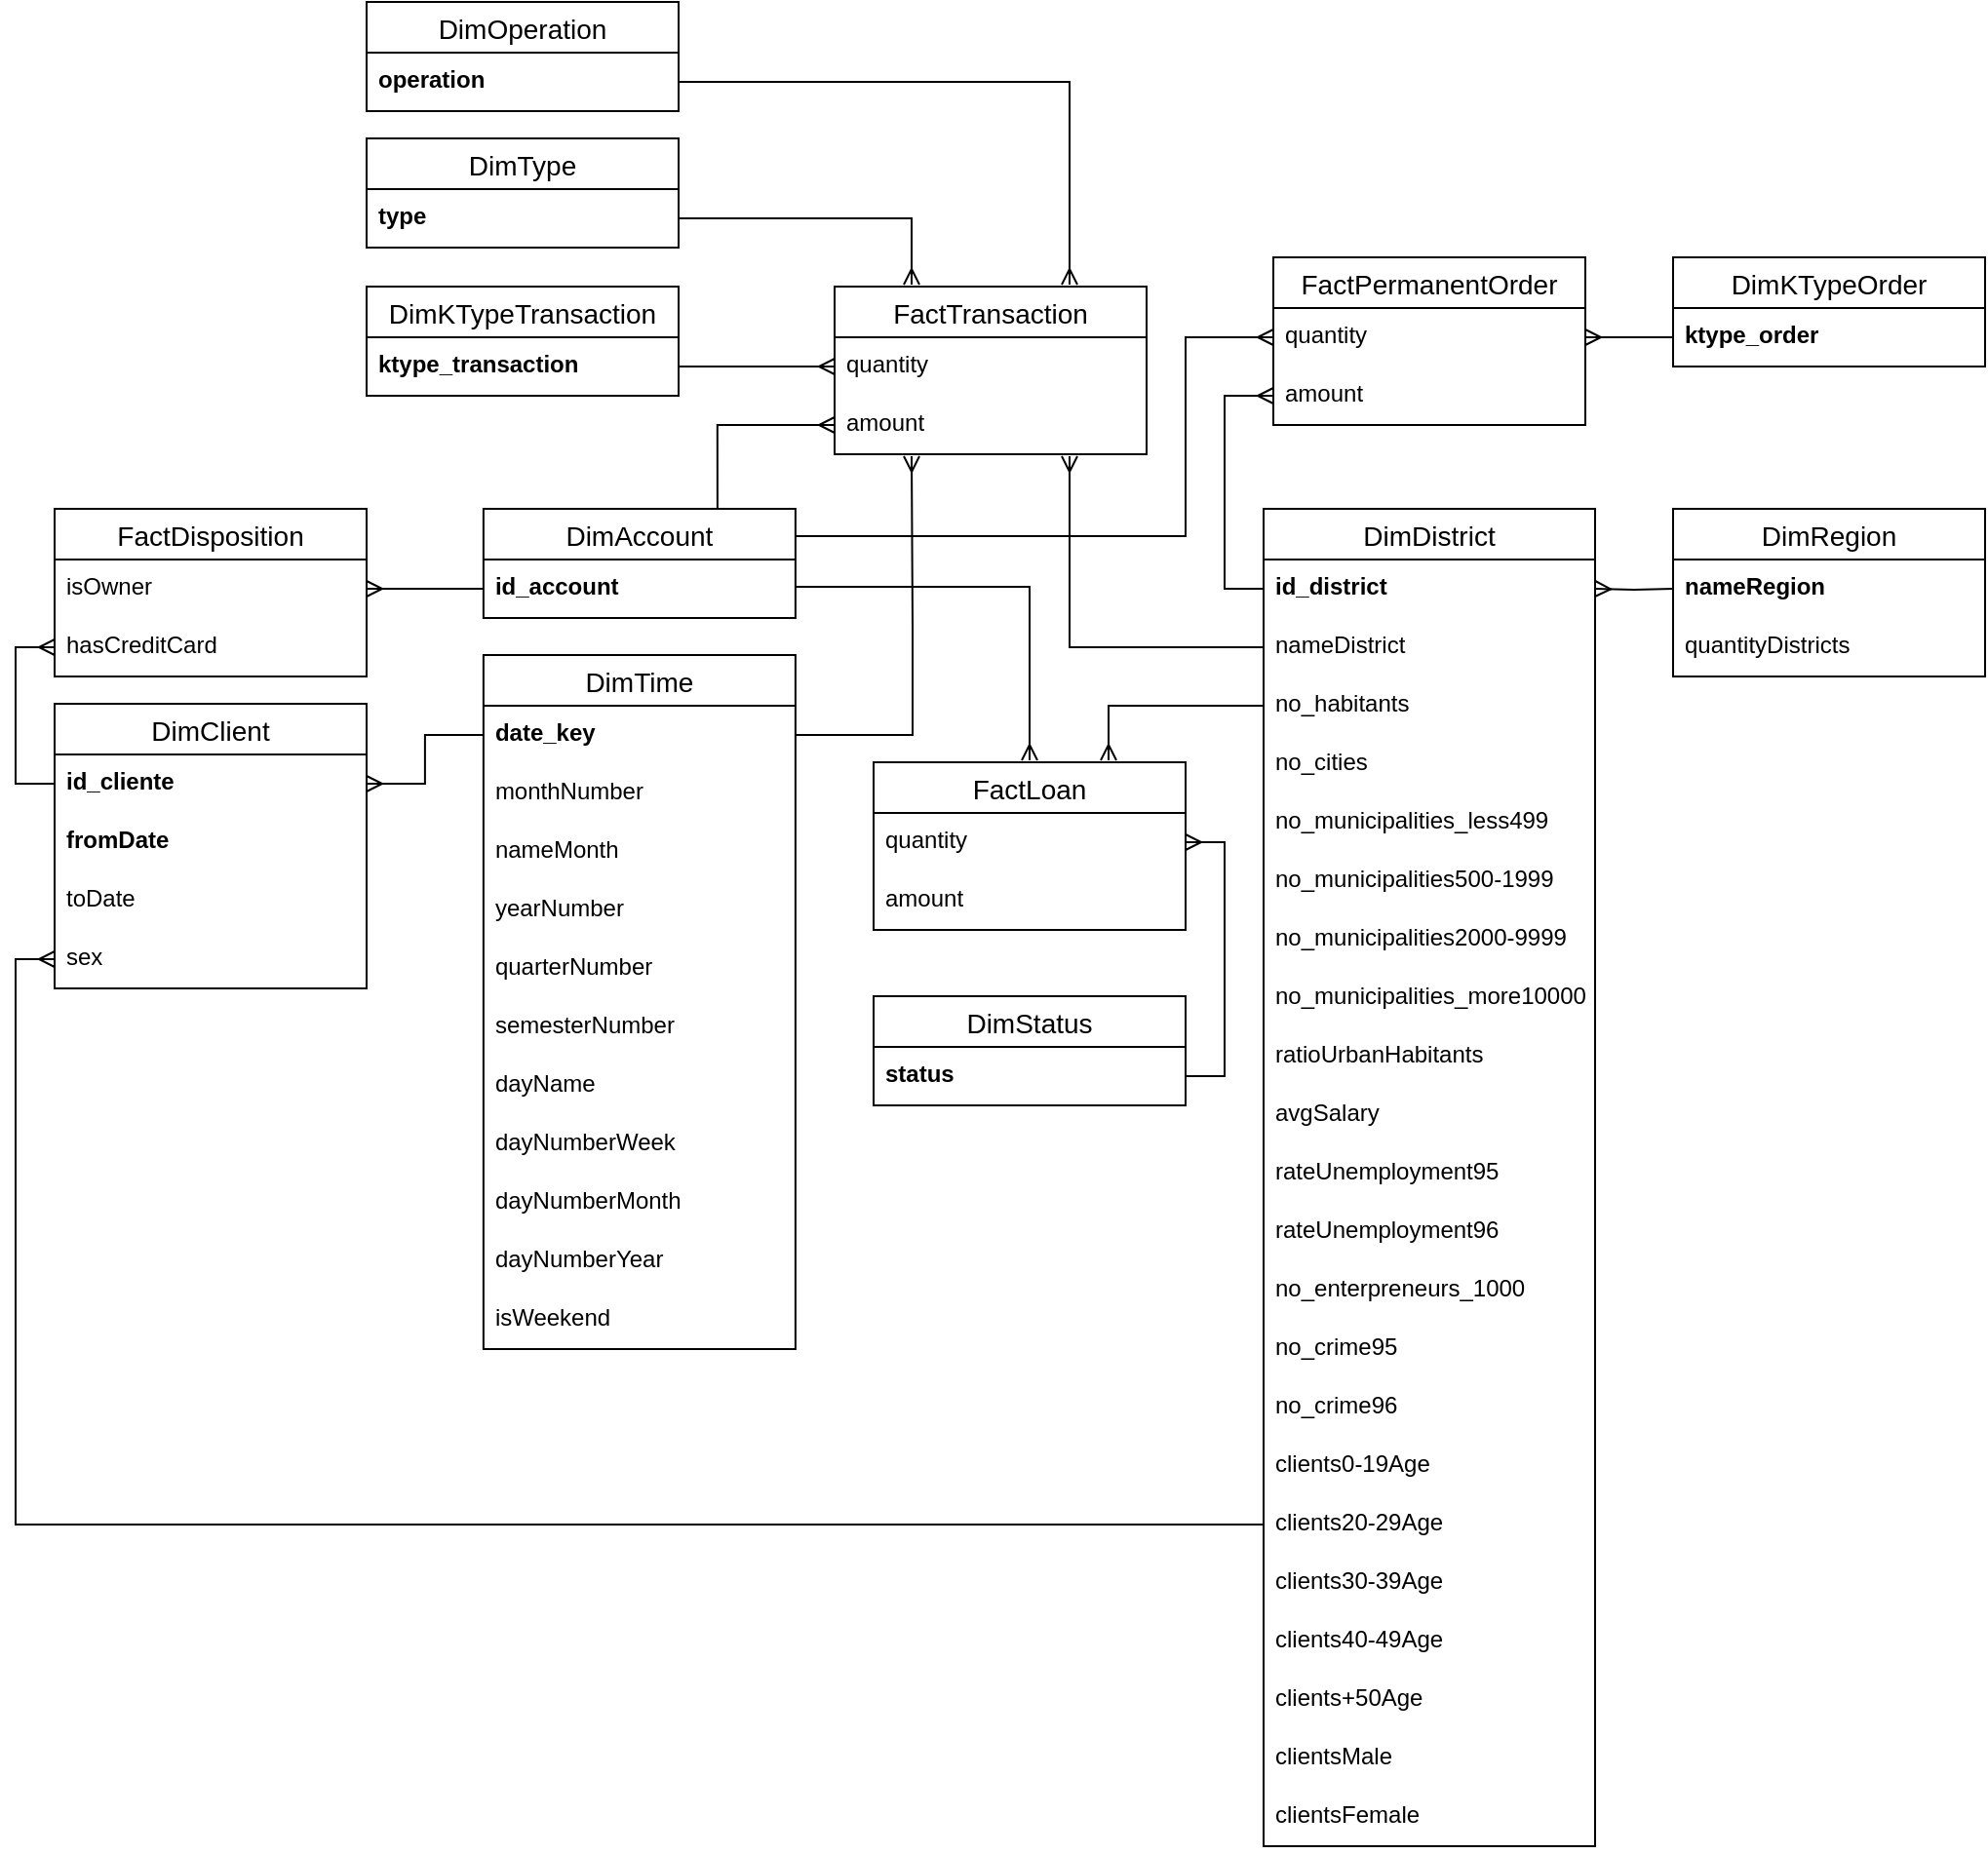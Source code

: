 <mxfile version="14.5.1" type="device"><diagram id="ivO0EgGBcYlkR50TTpQq" name="Página-1"><mxGraphModel dx="1264" dy="592" grid="1" gridSize="10" guides="1" tooltips="1" connect="1" arrows="1" fold="1" page="1" pageScale="1" pageWidth="5000" pageHeight="5000" math="0" shadow="0"><root><mxCell id="0"/><mxCell id="1" parent="0"/><mxCell id="Di-eACV7KEMq2yzccSAb-11" value="DimAccount" style="swimlane;fontStyle=0;childLayout=stackLayout;horizontal=1;startSize=26;horizontalStack=0;resizeParent=1;resizeParentMax=0;resizeLast=0;collapsible=1;marginBottom=0;align=center;fontSize=14;" parent="1" vertex="1"><mxGeometry x="549.94" y="310" width="160" height="56" as="geometry"/></mxCell><mxCell id="Di-eACV7KEMq2yzccSAb-12" value="id_account" style="text;strokeColor=none;fillColor=none;spacingLeft=4;spacingRight=4;overflow=hidden;rotatable=0;points=[[0,0.5],[1,0.5]];portConstraint=eastwest;fontSize=12;fontStyle=1" parent="Di-eACV7KEMq2yzccSAb-11" vertex="1"><mxGeometry y="26" width="160" height="30" as="geometry"/></mxCell><mxCell id="Di-eACV7KEMq2yzccSAb-14" value="DimTime" style="swimlane;fontStyle=0;childLayout=stackLayout;horizontal=1;startSize=26;horizontalStack=0;resizeParent=1;resizeParentMax=0;resizeLast=0;collapsible=1;marginBottom=0;align=center;fontSize=14;strokeWidth=1;" parent="1" vertex="1"><mxGeometry x="549.94" y="385" width="160" height="356" as="geometry"/></mxCell><mxCell id="Di-eACV7KEMq2yzccSAb-15" value="date_key" style="text;strokeColor=none;fillColor=none;spacingLeft=4;spacingRight=4;overflow=hidden;rotatable=0;points=[[0,0.5],[1,0.5]];portConstraint=eastwest;fontSize=12;fontStyle=1" parent="Di-eACV7KEMq2yzccSAb-14" vertex="1"><mxGeometry y="26" width="160" height="30" as="geometry"/></mxCell><mxCell id="Di-eACV7KEMq2yzccSAb-19" value="monthNumber" style="text;strokeColor=none;fillColor=none;spacingLeft=4;spacingRight=4;overflow=hidden;rotatable=0;points=[[0,0.5],[1,0.5]];portConstraint=eastwest;fontSize=12;fontStyle=0" parent="Di-eACV7KEMq2yzccSAb-14" vertex="1"><mxGeometry y="56" width="160" height="30" as="geometry"/></mxCell><mxCell id="bJCZrb8yg65ziSVjK1Yk-1" value="nameMonth" style="text;strokeColor=none;fillColor=none;spacingLeft=4;spacingRight=4;overflow=hidden;rotatable=0;points=[[0,0.5],[1,0.5]];portConstraint=eastwest;fontSize=12;fontStyle=0" parent="Di-eACV7KEMq2yzccSAb-14" vertex="1"><mxGeometry y="86" width="160" height="30" as="geometry"/></mxCell><mxCell id="Di-eACV7KEMq2yzccSAb-22" value="yearNumber" style="text;strokeColor=none;fillColor=none;spacingLeft=4;spacingRight=4;overflow=hidden;rotatable=0;points=[[0,0.5],[1,0.5]];portConstraint=eastwest;fontSize=12;fontStyle=0" parent="Di-eACV7KEMq2yzccSAb-14" vertex="1"><mxGeometry y="116" width="160" height="30" as="geometry"/></mxCell><mxCell id="UqmoQ8KNpHTfDa_z2g58-104" value="quarterNumber" style="text;strokeColor=none;fillColor=none;spacingLeft=4;spacingRight=4;overflow=hidden;rotatable=0;points=[[0,0.5],[1,0.5]];portConstraint=eastwest;fontSize=12;fontStyle=0" parent="Di-eACV7KEMq2yzccSAb-14" vertex="1"><mxGeometry y="146" width="160" height="30" as="geometry"/></mxCell><mxCell id="UqmoQ8KNpHTfDa_z2g58-107" value="semesterNumber" style="text;strokeColor=none;fillColor=none;spacingLeft=4;spacingRight=4;overflow=hidden;rotatable=0;points=[[0,0.5],[1,0.5]];portConstraint=eastwest;fontSize=12;fontStyle=0" parent="Di-eACV7KEMq2yzccSAb-14" vertex="1"><mxGeometry y="176" width="160" height="30" as="geometry"/></mxCell><mxCell id="Di-eACV7KEMq2yzccSAb-16" value="dayName" style="text;strokeColor=none;fillColor=none;spacingLeft=4;spacingRight=4;overflow=hidden;rotatable=0;points=[[0,0.5],[1,0.5]];portConstraint=eastwest;fontSize=12;" parent="Di-eACV7KEMq2yzccSAb-14" vertex="1"><mxGeometry y="206" width="160" height="30" as="geometry"/></mxCell><mxCell id="UqmoQ8KNpHTfDa_z2g58-100" value="dayNumberWeek" style="text;strokeColor=none;fillColor=none;spacingLeft=4;spacingRight=4;overflow=hidden;rotatable=0;points=[[0,0.5],[1,0.5]];portConstraint=eastwest;fontSize=12;" parent="Di-eACV7KEMq2yzccSAb-14" vertex="1"><mxGeometry y="236" width="160" height="30" as="geometry"/></mxCell><mxCell id="UqmoQ8KNpHTfDa_z2g58-101" value="dayNumberMonth" style="text;strokeColor=none;fillColor=none;spacingLeft=4;spacingRight=4;overflow=hidden;rotatable=0;points=[[0,0.5],[1,0.5]];portConstraint=eastwest;fontSize=12;" parent="Di-eACV7KEMq2yzccSAb-14" vertex="1"><mxGeometry y="266" width="160" height="30" as="geometry"/></mxCell><mxCell id="UqmoQ8KNpHTfDa_z2g58-102" value="dayNumberYear" style="text;strokeColor=none;fillColor=none;spacingLeft=4;spacingRight=4;overflow=hidden;rotatable=0;points=[[0,0.5],[1,0.5]];portConstraint=eastwest;fontSize=12;" parent="Di-eACV7KEMq2yzccSAb-14" vertex="1"><mxGeometry y="296" width="160" height="30" as="geometry"/></mxCell><mxCell id="Di-eACV7KEMq2yzccSAb-17" value="isWeekend" style="text;strokeColor=none;fillColor=none;spacingLeft=4;spacingRight=4;overflow=hidden;rotatable=0;points=[[0,0.5],[1,0.5]];portConstraint=eastwest;fontSize=12;" parent="Di-eACV7KEMq2yzccSAb-14" vertex="1"><mxGeometry y="326" width="160" height="30" as="geometry"/></mxCell><mxCell id="Di-eACV7KEMq2yzccSAb-45" value="DimRegion" style="swimlane;fontStyle=0;childLayout=stackLayout;horizontal=1;startSize=26;horizontalStack=0;resizeParent=1;resizeParentMax=0;resizeLast=0;collapsible=1;marginBottom=0;align=center;fontSize=14;perimeterSpacing=1;strokeWidth=1;" parent="1" vertex="1"><mxGeometry x="1160" y="310" width="160" height="86" as="geometry"><mxRectangle x="360" y="200" width="130" height="26" as="alternateBounds"/></mxGeometry></mxCell><mxCell id="Di-eACV7KEMq2yzccSAb-47" value="nameRegion" style="text;strokeColor=none;fillColor=none;spacingLeft=4;spacingRight=4;overflow=hidden;rotatable=0;points=[[0,0.5],[1,0.5]];portConstraint=eastwest;fontSize=12;fontStyle=1" parent="Di-eACV7KEMq2yzccSAb-45" vertex="1"><mxGeometry y="26" width="160" height="30" as="geometry"/></mxCell><mxCell id="MUlidKpBdhTe5AYy_Zgd-16" value="quantityDistricts" style="text;strokeColor=none;fillColor=none;spacingLeft=4;spacingRight=4;overflow=hidden;rotatable=0;points=[[0,0.5],[1,0.5]];portConstraint=eastwest;fontSize=12;" parent="Di-eACV7KEMq2yzccSAb-45" vertex="1"><mxGeometry y="56" width="160" height="30" as="geometry"/></mxCell><mxCell id="Di-eACV7KEMq2yzccSAb-76" value="DimClient" style="swimlane;fontStyle=0;childLayout=stackLayout;horizontal=1;startSize=26;horizontalStack=0;resizeParent=1;resizeParentMax=0;resizeLast=0;collapsible=1;marginBottom=0;align=center;fontSize=14;" parent="1" vertex="1"><mxGeometry x="330.0" y="410" width="160" height="146" as="geometry"/></mxCell><mxCell id="Di-eACV7KEMq2yzccSAb-77" value="id_cliente" style="text;strokeColor=none;fillColor=none;spacingLeft=4;spacingRight=4;overflow=hidden;rotatable=0;points=[[0,0.5],[1,0.5]];portConstraint=eastwest;fontSize=12;fontStyle=1" parent="Di-eACV7KEMq2yzccSAb-76" vertex="1"><mxGeometry y="26" width="160" height="30" as="geometry"/></mxCell><mxCell id="UqmoQ8KNpHTfDa_z2g58-119" value="fromDate" style="text;strokeColor=none;fillColor=none;spacingLeft=4;spacingRight=4;overflow=hidden;rotatable=0;points=[[0,0.5],[1,0.5]];portConstraint=eastwest;fontSize=12;fontStyle=1" parent="Di-eACV7KEMq2yzccSAb-76" vertex="1"><mxGeometry y="56" width="160" height="30" as="geometry"/></mxCell><mxCell id="UqmoQ8KNpHTfDa_z2g58-128" value="toDate" style="text;strokeColor=none;fillColor=none;spacingLeft=4;spacingRight=4;overflow=hidden;rotatable=0;points=[[0,0.5],[1,0.5]];portConstraint=eastwest;fontSize=12;fontStyle=0" parent="Di-eACV7KEMq2yzccSAb-76" vertex="1"><mxGeometry y="86" width="160" height="30" as="geometry"/></mxCell><mxCell id="Di-eACV7KEMq2yzccSAb-123" value="sex" style="text;strokeColor=none;fillColor=none;spacingLeft=4;spacingRight=4;overflow=hidden;rotatable=0;points=[[0,0.5],[1,0.5]];portConstraint=eastwest;fontSize=12;fontStyle=0" parent="Di-eACV7KEMq2yzccSAb-76" vertex="1"><mxGeometry y="116" width="160" height="30" as="geometry"/></mxCell><mxCell id="Di-eACV7KEMq2yzccSAb-119" value="FactDisposition" style="swimlane;fontStyle=0;childLayout=stackLayout;horizontal=1;startSize=26;horizontalStack=0;resizeParent=1;resizeParentMax=0;resizeLast=0;collapsible=1;marginBottom=0;align=center;fontSize=14;" parent="1" vertex="1"><mxGeometry x="330.0" y="310" width="160" height="86" as="geometry"/></mxCell><mxCell id="Di-eACV7KEMq2yzccSAb-121" value="isOwner" style="text;strokeColor=none;fillColor=none;spacingLeft=4;spacingRight=4;overflow=hidden;rotatable=0;points=[[0,0.5],[1,0.5]];portConstraint=eastwest;fontSize=12;fontStyle=0" parent="Di-eACV7KEMq2yzccSAb-119" vertex="1"><mxGeometry y="26" width="160" height="30" as="geometry"/></mxCell><mxCell id="UqmoQ8KNpHTfDa_z2g58-111" value="hasCreditCard" style="text;strokeColor=none;fillColor=none;spacingLeft=4;spacingRight=4;overflow=hidden;rotatable=0;points=[[0,0.5],[1,0.5]];portConstraint=eastwest;fontSize=12;fontStyle=0" parent="Di-eACV7KEMq2yzccSAb-119" vertex="1"><mxGeometry y="56" width="160" height="30" as="geometry"/></mxCell><mxCell id="Di-eACV7KEMq2yzccSAb-124" value="DimDistrict" style="swimlane;fontStyle=0;childLayout=stackLayout;horizontal=1;startSize=26;horizontalStack=0;resizeParent=1;resizeParentMax=0;resizeLast=0;collapsible=1;marginBottom=0;align=center;fontSize=14;perimeterSpacing=1;strokeWidth=1;" parent="1" vertex="1"><mxGeometry x="950" y="310" width="170" height="686" as="geometry"><mxRectangle x="360" y="200" width="130" height="26" as="alternateBounds"/></mxGeometry></mxCell><mxCell id="Di-eACV7KEMq2yzccSAb-50" value="id_district" style="text;strokeColor=none;fillColor=none;spacingLeft=4;spacingRight=4;overflow=hidden;rotatable=0;points=[[0,0.5],[1,0.5]];portConstraint=eastwest;fontSize=12;fontStyle=1" parent="Di-eACV7KEMq2yzccSAb-124" vertex="1"><mxGeometry y="26" width="170" height="30" as="geometry"/></mxCell><mxCell id="Di-eACV7KEMq2yzccSAb-51" value="nameDistrict" style="text;strokeColor=none;fillColor=none;spacingLeft=4;spacingRight=4;overflow=hidden;rotatable=0;points=[[0,0.5],[1,0.5]];portConstraint=eastwest;fontSize=12;" parent="Di-eACV7KEMq2yzccSAb-124" vertex="1"><mxGeometry y="56" width="170" height="30" as="geometry"/></mxCell><mxCell id="Di-eACV7KEMq2yzccSAb-135" value="no_habitants" style="text;strokeColor=none;fillColor=none;spacingLeft=4;spacingRight=4;overflow=hidden;rotatable=0;points=[[0,0.5],[1,0.5]];portConstraint=eastwest;fontSize=12;" parent="Di-eACV7KEMq2yzccSAb-124" vertex="1"><mxGeometry y="86" width="170" height="30" as="geometry"/></mxCell><mxCell id="Di-eACV7KEMq2yzccSAb-129" value="no_cities" style="text;strokeColor=none;fillColor=none;spacingLeft=4;spacingRight=4;overflow=hidden;rotatable=0;points=[[0,0.5],[1,0.5]];portConstraint=eastwest;fontSize=12;" parent="Di-eACV7KEMq2yzccSAb-124" vertex="1"><mxGeometry y="116" width="170" height="30" as="geometry"/></mxCell><mxCell id="Di-eACV7KEMq2yzccSAb-136" value="no_municipalities_less499" style="text;strokeColor=none;fillColor=none;spacingLeft=4;spacingRight=4;overflow=hidden;rotatable=0;points=[[0,0.5],[1,0.5]];portConstraint=eastwest;fontSize=12;" parent="Di-eACV7KEMq2yzccSAb-124" vertex="1"><mxGeometry y="146" width="170" height="30" as="geometry"/></mxCell><mxCell id="UqmoQ8KNpHTfDa_z2g58-73" value="no_municipalities500-1999" style="text;strokeColor=none;fillColor=none;spacingLeft=4;spacingRight=4;overflow=hidden;rotatable=0;points=[[0,0.5],[1,0.5]];portConstraint=eastwest;fontSize=12;" parent="Di-eACV7KEMq2yzccSAb-124" vertex="1"><mxGeometry y="176" width="170" height="30" as="geometry"/></mxCell><mxCell id="UqmoQ8KNpHTfDa_z2g58-74" value="no_municipalities2000-9999" style="text;strokeColor=none;fillColor=none;spacingLeft=4;spacingRight=4;overflow=hidden;rotatable=0;points=[[0,0.5],[1,0.5]];portConstraint=eastwest;fontSize=12;" parent="Di-eACV7KEMq2yzccSAb-124" vertex="1"><mxGeometry y="206" width="170" height="30" as="geometry"/></mxCell><mxCell id="UqmoQ8KNpHTfDa_z2g58-75" value="no_municipalities_more10000" style="text;strokeColor=none;fillColor=none;spacingLeft=4;spacingRight=4;overflow=hidden;rotatable=0;points=[[0,0.5],[1,0.5]];portConstraint=eastwest;fontSize=12;" parent="Di-eACV7KEMq2yzccSAb-124" vertex="1"><mxGeometry y="236" width="170" height="30" as="geometry"/></mxCell><mxCell id="UqmoQ8KNpHTfDa_z2g58-76" value="ratioUrbanHabitants" style="text;strokeColor=none;fillColor=none;spacingLeft=4;spacingRight=4;overflow=hidden;rotatable=0;points=[[0,0.5],[1,0.5]];portConstraint=eastwest;fontSize=12;" parent="Di-eACV7KEMq2yzccSAb-124" vertex="1"><mxGeometry y="266" width="170" height="30" as="geometry"/></mxCell><mxCell id="UqmoQ8KNpHTfDa_z2g58-90" value="avgSalary" style="text;strokeColor=none;fillColor=none;spacingLeft=4;spacingRight=4;overflow=hidden;rotatable=0;points=[[0,0.5],[1,0.5]];portConstraint=eastwest;fontSize=12;" parent="Di-eACV7KEMq2yzccSAb-124" vertex="1"><mxGeometry y="296" width="170" height="30" as="geometry"/></mxCell><mxCell id="UqmoQ8KNpHTfDa_z2g58-91" value="rateUnemployment95" style="text;strokeColor=none;fillColor=none;spacingLeft=4;spacingRight=4;overflow=hidden;rotatable=0;points=[[0,0.5],[1,0.5]];portConstraint=eastwest;fontSize=12;" parent="Di-eACV7KEMq2yzccSAb-124" vertex="1"><mxGeometry y="326" width="170" height="30" as="geometry"/></mxCell><mxCell id="UqmoQ8KNpHTfDa_z2g58-92" value="rateUnemployment96" style="text;strokeColor=none;fillColor=none;spacingLeft=4;spacingRight=4;overflow=hidden;rotatable=0;points=[[0,0.5],[1,0.5]];portConstraint=eastwest;fontSize=12;" parent="Di-eACV7KEMq2yzccSAb-124" vertex="1"><mxGeometry y="356" width="170" height="30" as="geometry"/></mxCell><mxCell id="UqmoQ8KNpHTfDa_z2g58-93" value="no_enterpreneurs_1000" style="text;strokeColor=none;fillColor=none;spacingLeft=4;spacingRight=4;overflow=hidden;rotatable=0;points=[[0,0.5],[1,0.5]];portConstraint=eastwest;fontSize=12;" parent="Di-eACV7KEMq2yzccSAb-124" vertex="1"><mxGeometry y="386" width="170" height="30" as="geometry"/></mxCell><mxCell id="UqmoQ8KNpHTfDa_z2g58-94" value="no_crime95" style="text;strokeColor=none;fillColor=none;spacingLeft=4;spacingRight=4;overflow=hidden;rotatable=0;points=[[0,0.5],[1,0.5]];portConstraint=eastwest;fontSize=12;" parent="Di-eACV7KEMq2yzccSAb-124" vertex="1"><mxGeometry y="416" width="170" height="30" as="geometry"/></mxCell><mxCell id="UqmoQ8KNpHTfDa_z2g58-95" value="no_crime96" style="text;strokeColor=none;fillColor=none;spacingLeft=4;spacingRight=4;overflow=hidden;rotatable=0;points=[[0,0.5],[1,0.5]];portConstraint=eastwest;fontSize=12;" parent="Di-eACV7KEMq2yzccSAb-124" vertex="1"><mxGeometry y="446" width="170" height="30" as="geometry"/></mxCell><mxCell id="Di-eACV7KEMq2yzccSAb-143" value="clients0-19Age" style="text;strokeColor=none;fillColor=none;spacingLeft=4;spacingRight=4;overflow=hidden;rotatable=0;points=[[0,0.5],[1,0.5]];portConstraint=eastwest;fontSize=12;" parent="Di-eACV7KEMq2yzccSAb-124" vertex="1"><mxGeometry y="476" width="170" height="30" as="geometry"/></mxCell><mxCell id="Di-eACV7KEMq2yzccSAb-144" value="clients20-29Age" style="text;strokeColor=none;fillColor=none;spacingLeft=4;spacingRight=4;overflow=hidden;rotatable=0;points=[[0,0.5],[1,0.5]];portConstraint=eastwest;fontSize=12;" parent="Di-eACV7KEMq2yzccSAb-124" vertex="1"><mxGeometry y="506" width="170" height="30" as="geometry"/></mxCell><mxCell id="Di-eACV7KEMq2yzccSAb-152" value="clients30-39Age" style="text;strokeColor=none;fillColor=none;spacingLeft=4;spacingRight=4;overflow=hidden;rotatable=0;points=[[0,0.5],[1,0.5]];portConstraint=eastwest;fontSize=12;" parent="Di-eACV7KEMq2yzccSAb-124" vertex="1"><mxGeometry y="536" width="170" height="30" as="geometry"/></mxCell><mxCell id="UqmoQ8KNpHTfDa_z2g58-96" value="clients40-49Age" style="text;strokeColor=none;fillColor=none;spacingLeft=4;spacingRight=4;overflow=hidden;rotatable=0;points=[[0,0.5],[1,0.5]];portConstraint=eastwest;fontSize=12;" parent="Di-eACV7KEMq2yzccSAb-124" vertex="1"><mxGeometry y="566" width="170" height="30" as="geometry"/></mxCell><mxCell id="UqmoQ8KNpHTfDa_z2g58-97" value="clients+50Age" style="text;strokeColor=none;fillColor=none;spacingLeft=4;spacingRight=4;overflow=hidden;rotatable=0;points=[[0,0.5],[1,0.5]];portConstraint=eastwest;fontSize=12;" parent="Di-eACV7KEMq2yzccSAb-124" vertex="1"><mxGeometry y="596" width="170" height="30" as="geometry"/></mxCell><mxCell id="Di-eACV7KEMq2yzccSAb-145" value="clientsMale" style="text;strokeColor=none;fillColor=none;spacingLeft=4;spacingRight=4;overflow=hidden;rotatable=0;points=[[0,0.5],[1,0.5]];portConstraint=eastwest;fontSize=12;" parent="Di-eACV7KEMq2yzccSAb-124" vertex="1"><mxGeometry y="626" width="170" height="30" as="geometry"/></mxCell><mxCell id="Di-eACV7KEMq2yzccSAb-146" value="clientsFemale" style="text;strokeColor=none;fillColor=none;spacingLeft=4;spacingRight=4;overflow=hidden;rotatable=0;points=[[0,0.5],[1,0.5]];portConstraint=eastwest;fontSize=12;" parent="Di-eACV7KEMq2yzccSAb-124" vertex="1"><mxGeometry y="656" width="170" height="30" as="geometry"/></mxCell><mxCell id="UqmoQ8KNpHTfDa_z2g58-112" style="edgeStyle=orthogonalEdgeStyle;rounded=0;orthogonalLoop=1;jettySize=auto;html=1;exitX=0;exitY=0.5;exitDx=0;exitDy=0;entryX=0;entryY=0.5;entryDx=0;entryDy=0;endArrow=ERmany;endFill=0;" parent="1" source="Di-eACV7KEMq2yzccSAb-77" target="UqmoQ8KNpHTfDa_z2g58-111" edge="1"><mxGeometry relative="1" as="geometry"/></mxCell><mxCell id="UqmoQ8KNpHTfDa_z2g58-113" style="edgeStyle=orthogonalEdgeStyle;rounded=0;orthogonalLoop=1;jettySize=auto;html=1;entryX=1;entryY=0.5;entryDx=0;entryDy=0;endArrow=ERmany;endFill=0;exitX=0;exitY=0.5;exitDx=0;exitDy=0;" parent="1" source="Di-eACV7KEMq2yzccSAb-12" target="Di-eACV7KEMq2yzccSAb-121" edge="1"><mxGeometry relative="1" as="geometry"><mxPoint x="510" y="290" as="sourcePoint"/></mxGeometry></mxCell><mxCell id="UqmoQ8KNpHTfDa_z2g58-114" style="edgeStyle=orthogonalEdgeStyle;rounded=0;orthogonalLoop=1;jettySize=auto;html=1;exitX=0.75;exitY=0;exitDx=0;exitDy=0;entryX=0;entryY=0.5;entryDx=0;entryDy=0;endArrow=ERmany;endFill=0;" parent="1" source="Di-eACV7KEMq2yzccSAb-11" target="MUlidKpBdhTe5AYy_Zgd-6" edge="1"><mxGeometry relative="1" as="geometry"><mxPoint x="760" y="346" as="targetPoint"/></mxGeometry></mxCell><mxCell id="UqmoQ8KNpHTfDa_z2g58-117" style="edgeStyle=orthogonalEdgeStyle;rounded=0;orthogonalLoop=1;jettySize=auto;html=1;exitX=0;exitY=0.5;exitDx=0;exitDy=0;endArrow=ERmany;endFill=0;entryX=1;entryY=0.5;entryDx=0;entryDy=0;" parent="1" target="Di-eACV7KEMq2yzccSAb-50" edge="1"><mxGeometry relative="1" as="geometry"><mxPoint x="1160" y="351" as="sourcePoint"/></mxGeometry></mxCell><mxCell id="UqmoQ8KNpHTfDa_z2g58-129" style="edgeStyle=orthogonalEdgeStyle;rounded=0;orthogonalLoop=1;jettySize=auto;html=1;endArrow=ERmany;endFill=0;entryX=0.75;entryY=0;entryDx=0;entryDy=0;exitX=0;exitY=0.5;exitDx=0;exitDy=0;" parent="1" source="Di-eACV7KEMq2yzccSAb-135" target="MUlidKpBdhTe5AYy_Zgd-1" edge="1"><mxGeometry relative="1" as="geometry"><mxPoint x="920" y="351" as="targetPoint"/><mxPoint x="900" y="580" as="sourcePoint"/></mxGeometry></mxCell><mxCell id="Kp5QSE6_zGoOqdnh3l6t-4" value="DimOperation" style="swimlane;fontStyle=0;childLayout=stackLayout;horizontal=1;startSize=26;horizontalStack=0;resizeParent=1;resizeParentMax=0;resizeLast=0;collapsible=1;marginBottom=0;align=center;fontSize=14;perimeterSpacing=1;strokeWidth=1;" parent="1" vertex="1"><mxGeometry x="490" y="50" width="160" height="56" as="geometry"><mxRectangle x="360" y="200" width="130" height="26" as="alternateBounds"/></mxGeometry></mxCell><mxCell id="Kp5QSE6_zGoOqdnh3l6t-5" value="operation" style="text;strokeColor=none;fillColor=none;spacingLeft=4;spacingRight=4;overflow=hidden;rotatable=0;points=[[0,0.5],[1,0.5]];portConstraint=eastwest;fontSize=12;fontStyle=1" parent="Kp5QSE6_zGoOqdnh3l6t-4" vertex="1"><mxGeometry y="26" width="160" height="30" as="geometry"/></mxCell><mxCell id="Kp5QSE6_zGoOqdnh3l6t-9" value="DimStatus" style="swimlane;fontStyle=0;childLayout=stackLayout;horizontal=1;startSize=26;horizontalStack=0;resizeParent=1;resizeParentMax=0;resizeLast=0;collapsible=1;marginBottom=0;align=center;fontSize=14;perimeterSpacing=1;strokeWidth=1;" parent="1" vertex="1"><mxGeometry x="750" y="560" width="160" height="56" as="geometry"><mxRectangle x="360" y="200" width="130" height="26" as="alternateBounds"/></mxGeometry></mxCell><mxCell id="Kp5QSE6_zGoOqdnh3l6t-10" value="status" style="text;strokeColor=none;fillColor=none;spacingLeft=4;spacingRight=4;overflow=hidden;rotatable=0;points=[[0,0.5],[1,0.5]];portConstraint=eastwest;fontSize=12;fontStyle=1" parent="Kp5QSE6_zGoOqdnh3l6t-9" vertex="1"><mxGeometry y="26" width="160" height="30" as="geometry"/></mxCell><mxCell id="MUlidKpBdhTe5AYy_Zgd-1" value="FactLoan" style="swimlane;fontStyle=0;childLayout=stackLayout;horizontal=1;startSize=26;horizontalStack=0;resizeParent=1;resizeParentMax=0;resizeLast=0;collapsible=1;marginBottom=0;align=center;fontSize=14;perimeterSpacing=1;strokeWidth=1;" parent="1" vertex="1"><mxGeometry x="750" y="440" width="160" height="86" as="geometry"><mxRectangle x="360" y="200" width="130" height="26" as="alternateBounds"/></mxGeometry></mxCell><mxCell id="MUlidKpBdhTe5AYy_Zgd-2" value="quantity" style="text;strokeColor=none;fillColor=none;spacingLeft=4;spacingRight=4;overflow=hidden;rotatable=0;points=[[0,0.5],[1,0.5]];portConstraint=eastwest;fontSize=12;fontStyle=0" parent="MUlidKpBdhTe5AYy_Zgd-1" vertex="1"><mxGeometry y="26" width="160" height="30" as="geometry"/></mxCell><mxCell id="Ipu6LT6qQGxcJKnb3eem-4" value="amount" style="text;strokeColor=none;fillColor=none;spacingLeft=4;spacingRight=4;overflow=hidden;rotatable=0;points=[[0,0.5],[1,0.5]];portConstraint=eastwest;fontSize=12;" parent="MUlidKpBdhTe5AYy_Zgd-1" vertex="1"><mxGeometry y="56" width="160" height="30" as="geometry"/></mxCell><mxCell id="MUlidKpBdhTe5AYy_Zgd-4" value="FactTransaction" style="swimlane;fontStyle=0;childLayout=stackLayout;horizontal=1;startSize=26;horizontalStack=0;resizeParent=1;resizeParentMax=0;resizeLast=0;collapsible=1;marginBottom=0;align=center;fontSize=14;perimeterSpacing=1;strokeWidth=1;" parent="1" vertex="1"><mxGeometry x="730" y="196" width="160" height="86" as="geometry"><mxRectangle x="360" y="200" width="130" height="26" as="alternateBounds"/></mxGeometry></mxCell><mxCell id="MUlidKpBdhTe5AYy_Zgd-5" value="quantity" style="text;strokeColor=none;fillColor=none;spacingLeft=4;spacingRight=4;overflow=hidden;rotatable=0;points=[[0,0.5],[1,0.5]];portConstraint=eastwest;fontSize=12;fontStyle=0" parent="MUlidKpBdhTe5AYy_Zgd-4" vertex="1"><mxGeometry y="26" width="160" height="30" as="geometry"/></mxCell><mxCell id="MUlidKpBdhTe5AYy_Zgd-6" value="amount" style="text;strokeColor=none;fillColor=none;spacingLeft=4;spacingRight=4;overflow=hidden;rotatable=0;points=[[0,0.5],[1,0.5]];portConstraint=eastwest;fontSize=12;" parent="MUlidKpBdhTe5AYy_Zgd-4" vertex="1"><mxGeometry y="56" width="160" height="30" as="geometry"/></mxCell><mxCell id="MUlidKpBdhTe5AYy_Zgd-7" value="FactPermanentOrder" style="swimlane;fontStyle=0;childLayout=stackLayout;horizontal=1;startSize=26;horizontalStack=0;resizeParent=1;resizeParentMax=0;resizeLast=0;collapsible=1;marginBottom=0;align=center;fontSize=14;perimeterSpacing=1;strokeWidth=1;" parent="1" vertex="1"><mxGeometry x="955" y="181" width="160" height="86" as="geometry"><mxRectangle x="360" y="200" width="130" height="26" as="alternateBounds"/></mxGeometry></mxCell><mxCell id="MUlidKpBdhTe5AYy_Zgd-8" value="quantity" style="text;strokeColor=none;fillColor=none;spacingLeft=4;spacingRight=4;overflow=hidden;rotatable=0;points=[[0,0.5],[1,0.5]];portConstraint=eastwest;fontSize=12;fontStyle=0" parent="MUlidKpBdhTe5AYy_Zgd-7" vertex="1"><mxGeometry y="26" width="160" height="30" as="geometry"/></mxCell><mxCell id="MUlidKpBdhTe5AYy_Zgd-9" value="amount" style="text;strokeColor=none;fillColor=none;spacingLeft=4;spacingRight=4;overflow=hidden;rotatable=0;points=[[0,0.5],[1,0.5]];portConstraint=eastwest;fontSize=12;" parent="MUlidKpBdhTe5AYy_Zgd-7" vertex="1"><mxGeometry y="56" width="160" height="30" as="geometry"/></mxCell><mxCell id="MUlidKpBdhTe5AYy_Zgd-11" value="DimKTypeTransaction" style="swimlane;fontStyle=0;childLayout=stackLayout;horizontal=1;startSize=26;horizontalStack=0;resizeParent=1;resizeParentMax=0;resizeLast=0;collapsible=1;marginBottom=0;align=center;fontSize=14;perimeterSpacing=1;strokeWidth=1;" parent="1" vertex="1"><mxGeometry x="490.0" y="196" width="160" height="56" as="geometry"><mxRectangle x="360" y="200" width="130" height="26" as="alternateBounds"/></mxGeometry></mxCell><mxCell id="MUlidKpBdhTe5AYy_Zgd-12" value="ktype_transaction" style="text;strokeColor=none;fillColor=none;spacingLeft=4;spacingRight=4;overflow=hidden;rotatable=0;points=[[0,0.5],[1,0.5]];portConstraint=eastwest;fontSize=12;fontStyle=1" parent="MUlidKpBdhTe5AYy_Zgd-11" vertex="1"><mxGeometry y="26" width="160" height="30" as="geometry"/></mxCell><mxCell id="MUlidKpBdhTe5AYy_Zgd-17" style="edgeStyle=orthogonalEdgeStyle;rounded=0;orthogonalLoop=1;jettySize=auto;html=1;entryX=0.5;entryY=0;entryDx=0;entryDy=0;endArrow=ERmany;endFill=0;" parent="1" target="MUlidKpBdhTe5AYy_Zgd-1" edge="1"><mxGeometry relative="1" as="geometry"><mxPoint x="799.5" y="249" as="targetPoint"/><mxPoint x="710" y="350" as="sourcePoint"/><Array as="points"><mxPoint x="830" y="350"/></Array></mxGeometry></mxCell><mxCell id="MUlidKpBdhTe5AYy_Zgd-18" style="edgeStyle=orthogonalEdgeStyle;rounded=0;orthogonalLoop=1;jettySize=auto;html=1;endArrow=ERmany;endFill=0;entryX=0.25;entryY=1;entryDx=0;entryDy=0;exitX=1;exitY=0.5;exitDx=0;exitDy=0;" parent="1" source="Di-eACV7KEMq2yzccSAb-15" target="MUlidKpBdhTe5AYy_Zgd-4" edge="1"><mxGeometry relative="1" as="geometry"><mxPoint x="760" y="291" as="targetPoint"/><mxPoint x="710" y="440" as="sourcePoint"/><Array as="points"><mxPoint x="770" y="426"/><mxPoint x="770" y="370"/></Array></mxGeometry></mxCell><mxCell id="MUlidKpBdhTe5AYy_Zgd-20" value="DimType" style="swimlane;fontStyle=0;childLayout=stackLayout;horizontal=1;startSize=26;horizontalStack=0;resizeParent=1;resizeParentMax=0;resizeLast=0;collapsible=1;marginBottom=0;align=center;fontSize=14;perimeterSpacing=1;strokeWidth=1;" parent="1" vertex="1"><mxGeometry x="490" y="120" width="160" height="56" as="geometry"><mxRectangle x="360" y="200" width="130" height="26" as="alternateBounds"/></mxGeometry></mxCell><mxCell id="MUlidKpBdhTe5AYy_Zgd-21" value="type" style="text;strokeColor=none;fillColor=none;spacingLeft=4;spacingRight=4;overflow=hidden;rotatable=0;points=[[0,0.5],[1,0.5]];portConstraint=eastwest;fontSize=12;fontStyle=1" parent="MUlidKpBdhTe5AYy_Zgd-20" vertex="1"><mxGeometry y="26" width="160" height="30" as="geometry"/></mxCell><mxCell id="MUlidKpBdhTe5AYy_Zgd-22" style="edgeStyle=orthogonalEdgeStyle;rounded=0;orthogonalLoop=1;jettySize=auto;html=1;endArrow=ERmany;endFill=0;entryX=0.75;entryY=1;entryDx=0;entryDy=0;exitX=0;exitY=0.5;exitDx=0;exitDy=0;" parent="1" source="Di-eACV7KEMq2yzccSAb-51" target="MUlidKpBdhTe5AYy_Zgd-4" edge="1"><mxGeometry relative="1" as="geometry"><mxPoint x="920" y="491" as="targetPoint"/><mxPoint x="960" y="391" as="sourcePoint"/></mxGeometry></mxCell><mxCell id="MUlidKpBdhTe5AYy_Zgd-23" style="edgeStyle=orthogonalEdgeStyle;rounded=0;orthogonalLoop=1;jettySize=auto;html=1;endArrow=ERmany;endFill=0;exitX=1;exitY=0.5;exitDx=0;exitDy=0;entryX=1;entryY=0.5;entryDx=0;entryDy=0;" parent="1" source="Kp5QSE6_zGoOqdnh3l6t-10" target="MUlidKpBdhTe5AYy_Zgd-2" edge="1"><mxGeometry relative="1" as="geometry"><mxPoint x="820" y="528" as="targetPoint"/><mxPoint x="960" y="391" as="sourcePoint"/></mxGeometry></mxCell><mxCell id="MUlidKpBdhTe5AYy_Zgd-24" style="edgeStyle=orthogonalEdgeStyle;rounded=0;orthogonalLoop=1;jettySize=auto;html=1;exitX=1;exitY=0.5;exitDx=0;exitDy=0;endArrow=ERmany;endFill=0;" parent="1" source="MUlidKpBdhTe5AYy_Zgd-12" target="MUlidKpBdhTe5AYy_Zgd-5" edge="1"><mxGeometry relative="1" as="geometry"><mxPoint x="760" y="247" as="targetPoint"/><mxPoint x="679.94" y="320" as="sourcePoint"/></mxGeometry></mxCell><mxCell id="MUlidKpBdhTe5AYy_Zgd-25" style="edgeStyle=orthogonalEdgeStyle;rounded=0;orthogonalLoop=1;jettySize=auto;html=1;exitX=1;exitY=0.5;exitDx=0;exitDy=0;endArrow=ERmany;endFill=0;entryX=0.25;entryY=0;entryDx=0;entryDy=0;" parent="1" source="MUlidKpBdhTe5AYy_Zgd-21" target="MUlidKpBdhTe5AYy_Zgd-4" edge="1"><mxGeometry relative="1" as="geometry"><mxPoint x="760" y="247" as="targetPoint"/><mxPoint x="660" y="247" as="sourcePoint"/></mxGeometry></mxCell><mxCell id="MUlidKpBdhTe5AYy_Zgd-26" style="edgeStyle=orthogonalEdgeStyle;rounded=0;orthogonalLoop=1;jettySize=auto;html=1;endArrow=ERmany;endFill=0;entryX=0.75;entryY=0;entryDx=0;entryDy=0;exitX=1;exitY=0.5;exitDx=0;exitDy=0;" parent="1" source="Kp5QSE6_zGoOqdnh3l6t-5" target="MUlidKpBdhTe5AYy_Zgd-4" edge="1"><mxGeometry relative="1" as="geometry"><mxPoint x="920" y="277" as="targetPoint"/><mxPoint x="960" y="361" as="sourcePoint"/></mxGeometry></mxCell><mxCell id="MUlidKpBdhTe5AYy_Zgd-27" style="edgeStyle=orthogonalEdgeStyle;rounded=0;orthogonalLoop=1;jettySize=auto;html=1;endArrow=ERmany;endFill=0;entryX=0;entryY=0.5;entryDx=0;entryDy=0;exitX=0;exitY=0.5;exitDx=0;exitDy=0;" parent="1" source="Di-eACV7KEMq2yzccSAb-50" target="MUlidKpBdhTe5AYy_Zgd-9" edge="1"><mxGeometry relative="1" as="geometry"><mxPoint x="920" y="277" as="targetPoint"/><mxPoint x="960" y="391" as="sourcePoint"/></mxGeometry></mxCell><mxCell id="MUlidKpBdhTe5AYy_Zgd-28" value="DimKTypeOrder" style="swimlane;fontStyle=0;childLayout=stackLayout;horizontal=1;startSize=26;horizontalStack=0;resizeParent=1;resizeParentMax=0;resizeLast=0;collapsible=1;marginBottom=0;align=center;fontSize=14;perimeterSpacing=1;strokeWidth=1;" parent="1" vertex="1"><mxGeometry x="1160" y="181" width="160" height="56" as="geometry"><mxRectangle x="360" y="200" width="130" height="26" as="alternateBounds"/></mxGeometry></mxCell><mxCell id="MUlidKpBdhTe5AYy_Zgd-29" value="ktype_order" style="text;strokeColor=none;fillColor=none;spacingLeft=4;spacingRight=4;overflow=hidden;rotatable=0;points=[[0,0.5],[1,0.5]];portConstraint=eastwest;fontSize=12;fontStyle=1" parent="MUlidKpBdhTe5AYy_Zgd-28" vertex="1"><mxGeometry y="26" width="160" height="30" as="geometry"/></mxCell><mxCell id="MUlidKpBdhTe5AYy_Zgd-30" style="edgeStyle=orthogonalEdgeStyle;rounded=0;orthogonalLoop=1;jettySize=auto;html=1;exitX=0;exitY=0.5;exitDx=0;exitDy=0;endArrow=ERmany;endFill=0;" parent="1" source="MUlidKpBdhTe5AYy_Zgd-29" target="MUlidKpBdhTe5AYy_Zgd-8" edge="1"><mxGeometry relative="1" as="geometry"><mxPoint x="1170" y="361" as="sourcePoint"/><mxPoint x="1130" y="361" as="targetPoint"/></mxGeometry></mxCell><mxCell id="MUlidKpBdhTe5AYy_Zgd-31" style="edgeStyle=orthogonalEdgeStyle;rounded=0;orthogonalLoop=1;jettySize=auto;html=1;entryX=0;entryY=0.5;entryDx=0;entryDy=0;endArrow=ERmany;endFill=0;exitX=1;exitY=0.25;exitDx=0;exitDy=0;" parent="1" source="Di-eACV7KEMq2yzccSAb-11" target="MUlidKpBdhTe5AYy_Zgd-8" edge="1"><mxGeometry relative="1" as="geometry"><mxPoint x="840" y="449" as="targetPoint"/><mxPoint x="720" y="360" as="sourcePoint"/><Array as="points"><mxPoint x="910" y="324"/><mxPoint x="910" y="222"/></Array></mxGeometry></mxCell><mxCell id="Ipu6LT6qQGxcJKnb3eem-1" style="edgeStyle=orthogonalEdgeStyle;rounded=0;orthogonalLoop=1;jettySize=auto;html=1;exitX=0;exitY=0.5;exitDx=0;exitDy=0;entryX=1;entryY=0.5;entryDx=0;entryDy=0;endArrow=ERmany;endFill=0;" parent="1" source="Di-eACV7KEMq2yzccSAb-15" target="Di-eACV7KEMq2yzccSAb-77" edge="1"><mxGeometry relative="1" as="geometry"><mxPoint x="559.94" y="661" as="sourcePoint"/><mxPoint x="559.94" y="496" as="targetPoint"/></mxGeometry></mxCell><mxCell id="Ipu6LT6qQGxcJKnb3eem-2" style="edgeStyle=orthogonalEdgeStyle;rounded=0;orthogonalLoop=1;jettySize=auto;html=1;endArrow=ERmany;endFill=0;entryX=0;entryY=0.5;entryDx=0;entryDy=0;exitX=0;exitY=0.5;exitDx=0;exitDy=0;" parent="1" source="Di-eACV7KEMq2yzccSAb-144" target="Di-eACV7KEMq2yzccSAb-123" edge="1"><mxGeometry relative="1" as="geometry"><mxPoint x="330" y="571" as="targetPoint"/><mxPoint x="859.5" y="820" as="sourcePoint"/></mxGeometry></mxCell></root></mxGraphModel></diagram></mxfile>